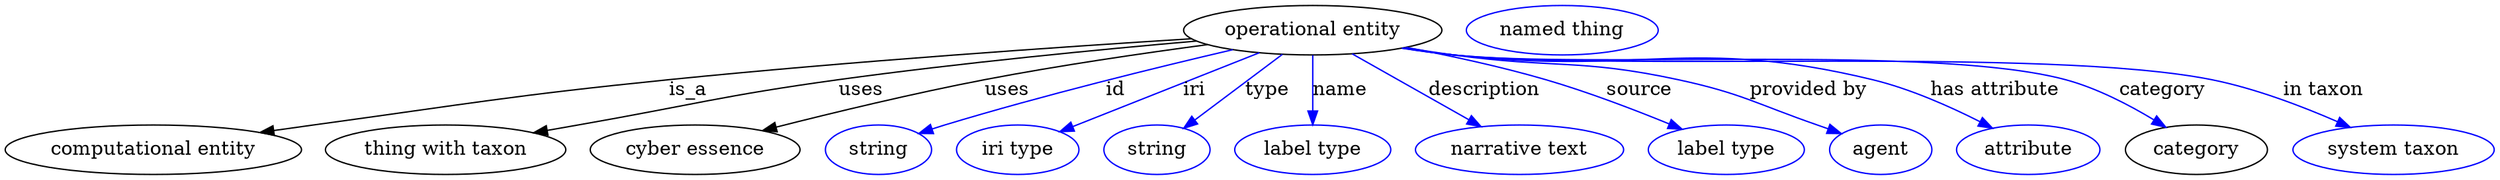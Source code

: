 digraph {
	graph [bb="0,0,1802,123"];
	node [label="\N"];
	"operational entity"	[height=0.5,
		label="operational entity",
		pos="947.24,105",
		width=2.5998];
	"computational entity"	[height=0.5,
		pos="107.24,18",
		width=2.9789];
	"operational entity" -> "computational entity"	[label=is_a,
		lp="494.24,61.5",
		pos="e,184.59,30.531 859.33,98.803 765.36,92.922 612.09,82.396 480.24,69 365.67,57.359 337.33,51.683 223.24,36 213.96,34.724 204.27,33.358 \
194.62,31.975"];
	"thing with taxon"	[height=0.5,
		pos="319.24,18",
		width=2.4192];
	"operational entity" -> "thing with taxon"	[label=uses,
		lp="619.74,61.5",
		pos="e,383.01,30.307 862.92,97.136 793.15,91.045 691.54,81.226 603.24,69 519.21,57.366 498.78,50.73 415.24,36 408,34.723 400.45,33.389 \
392.9,32.056"];
	"cyber essence"	[height=0.5,
		pos="500.24,18",
		width=2.1123];
	"operational entity" -> "cyber essence"	[label=uses,
		lp="725.74,61.5",
		pos="e,548.96,31.953 870.85,94.522 824.02,88.277 762.96,79.355 709.24,69 658.03,59.129 600.43,45.129 558.68,34.453"];
	id	[color=blue,
		height=0.5,
		label=string,
		pos="632.24,18",
		width=1.0652];
	"operational entity" -> id	[color=blue,
		label=id,
		lp="804.24,61.5",
		pos="e,661.29,29.766 889.27,90.845 834.9,78.128 751.53,57.652 680.24,36 677.15,35.062 673.97,34.046 670.78,32.993",
		style=solid];
	iri	[color=blue,
		height=0.5,
		label="iri type",
		pos="733.24,18",
		width=1.2277];
	"operational entity" -> iri	[color=blue,
		label=iri,
		lp="861.24,61.5",
		pos="e,763.75,31.117 908.49,88.607 870.18,73.391 811.84,50.22 773.14,34.848",
		style=solid];
	type	[color=blue,
		height=0.5,
		label=string,
		pos="834.24,18",
		width=1.0652];
	"operational entity" -> type	[color=blue,
		label=type,
		lp="914.24,61.5",
		pos="e,853.6,33.565 925.18,87.409 907.06,73.774 881.28,54.384 861.8,39.727",
		style=solid];
	name	[color=blue,
		height=0.5,
		label="label type",
		pos="947.24,18",
		width=1.5707];
	"operational entity" -> name	[color=blue,
		label=name,
		lp="967.24,61.5",
		pos="e,947.24,36.175 947.24,86.799 947.24,75.163 947.24,59.548 947.24,46.237",
		style=solid];
	description	[color=blue,
		height=0.5,
		label="narrative text",
		pos="1097.2,18",
		width=2.0943];
	"operational entity" -> description	[color=blue,
		label=description,
		lp="1071.7,61.5",
		pos="e,1069.3,34.84 975.81,87.812 999.84,74.196 1034.3,54.641 1060.4,39.854",
		style=solid];
	source	[color=blue,
		height=0.5,
		label="label type",
		pos="1247.2,18",
		width=1.5707];
	"operational entity" -> source	[color=blue,
		label=source,
		lp="1184.2,61.5",
		pos="e,1215.2,32.902 1015.3,92.487 1046.4,86.573 1083.5,78.584 1116.2,69 1146.8,60.066 1180.3,47.21 1205.8,36.771",
		style=solid];
	"provided by"	[color=blue,
		height=0.5,
		label=agent,
		pos="1359.2,18",
		width=1.0291];
	"operational entity" -> "provided by"	[color=blue,
		label="provided by",
		lp="1306.7,61.5",
		pos="e,1330.6,29.78 1014.1,92.315 1025.8,90.426 1037.9,88.576 1049.2,87 1121.4,77.005 1141,84.4 1212.2,69 1258.4,59.022 1268.6,51.521 \
1313.2,36 1315.8,35.112 1318.4,34.184 1321.1,33.238",
		style=solid];
	"has attribute"	[color=blue,
		height=0.5,
		label=attribute,
		pos="1466.2,18",
		width=1.4443];
	"operational entity" -> "has attribute"	[color=blue,
		label="has attribute",
		lp="1442.2,61.5",
		pos="e,1440.2,33.718 1012.7,92.042 1024.8,90.125 1037.4,88.336 1049.2,87 1183.7,71.853 1221.7,100.89 1353.2,69 1380.5,62.395 1409.4,49.507 \
1431.1,38.47",
		style=solid];
	category	[height=0.5,
		pos="1587.2,18",
		width=1.4263];
	"operational entity" -> category	[color=blue,
		label=category,
		lp="1562.7,61.5",
		pos="e,1565.3,34.367 1012.1,91.946 1024.4,90.014 1037.2,88.244 1049.2,87 1147.5,76.863 1397.9,94.833 1493.2,69 1515.7,62.906 1538.9,50.693 \
1556.5,39.864",
		style=solid];
	"in taxon"	[color=blue,
		height=0.5,
		label="system taxon",
		pos="1729.2,18",
		width=2.022];
	"operational entity" -> "in taxon"	[color=blue,
		label="in taxon",
		lp="1678.2,61.5",
		pos="e,1698.1,34.271 1011.8,91.913 1024.2,89.971 1037.1,88.206 1049.2,87 1170.7,74.94 1478.6,93.094 1598.2,69 1629.7,62.673 1663.4,49.626 \
1688.8,38.446",
		style=solid];
	"named thing_category"	[color=blue,
		height=0.5,
		label="named thing",
		pos="1128.2,105",
		width=1.9318];
}
